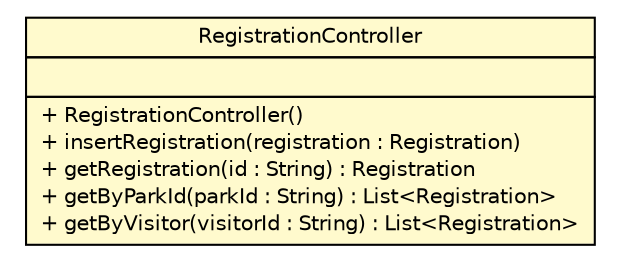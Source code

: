 #!/usr/local/bin/dot
#
# Class diagram 
# Generated by UMLGraph version R5_6 (http://www.umlgraph.org/)
#

digraph G {
	edge [fontname="Helvetica",fontsize=10,labelfontname="Helvetica",labelfontsize=10];
	node [fontname="Helvetica",fontsize=10,shape=plaintext];
	nodesep=0.25;
	ranksep=0.5;
	// edu.easternct.csc231.nationalparks.models.controller.RegistrationController
	c477 [label=<<table title="edu.easternct.csc231.nationalparks.models.controller.RegistrationController" border="0" cellborder="1" cellspacing="0" cellpadding="2" port="p" bgcolor="lemonChiffon" href="./RegistrationController.html">
		<tr><td><table border="0" cellspacing="0" cellpadding="1">
<tr><td align="center" balign="center"> RegistrationController </td></tr>
		</table></td></tr>
		<tr><td><table border="0" cellspacing="0" cellpadding="1">
<tr><td align="left" balign="left">  </td></tr>
		</table></td></tr>
		<tr><td><table border="0" cellspacing="0" cellpadding="1">
<tr><td align="left" balign="left"> + RegistrationController() </td></tr>
<tr><td align="left" balign="left"> + insertRegistration(registration : Registration) </td></tr>
<tr><td align="left" balign="left"> + getRegistration(id : String) : Registration </td></tr>
<tr><td align="left" balign="left"> + getByParkId(parkId : String) : List&lt;Registration&gt; </td></tr>
<tr><td align="left" balign="left"> + getByVisitor(visitorId : String) : List&lt;Registration&gt; </td></tr>
		</table></td></tr>
		</table>>, URL="./RegistrationController.html", fontname="Helvetica", fontcolor="black", fontsize=10.0];
}

